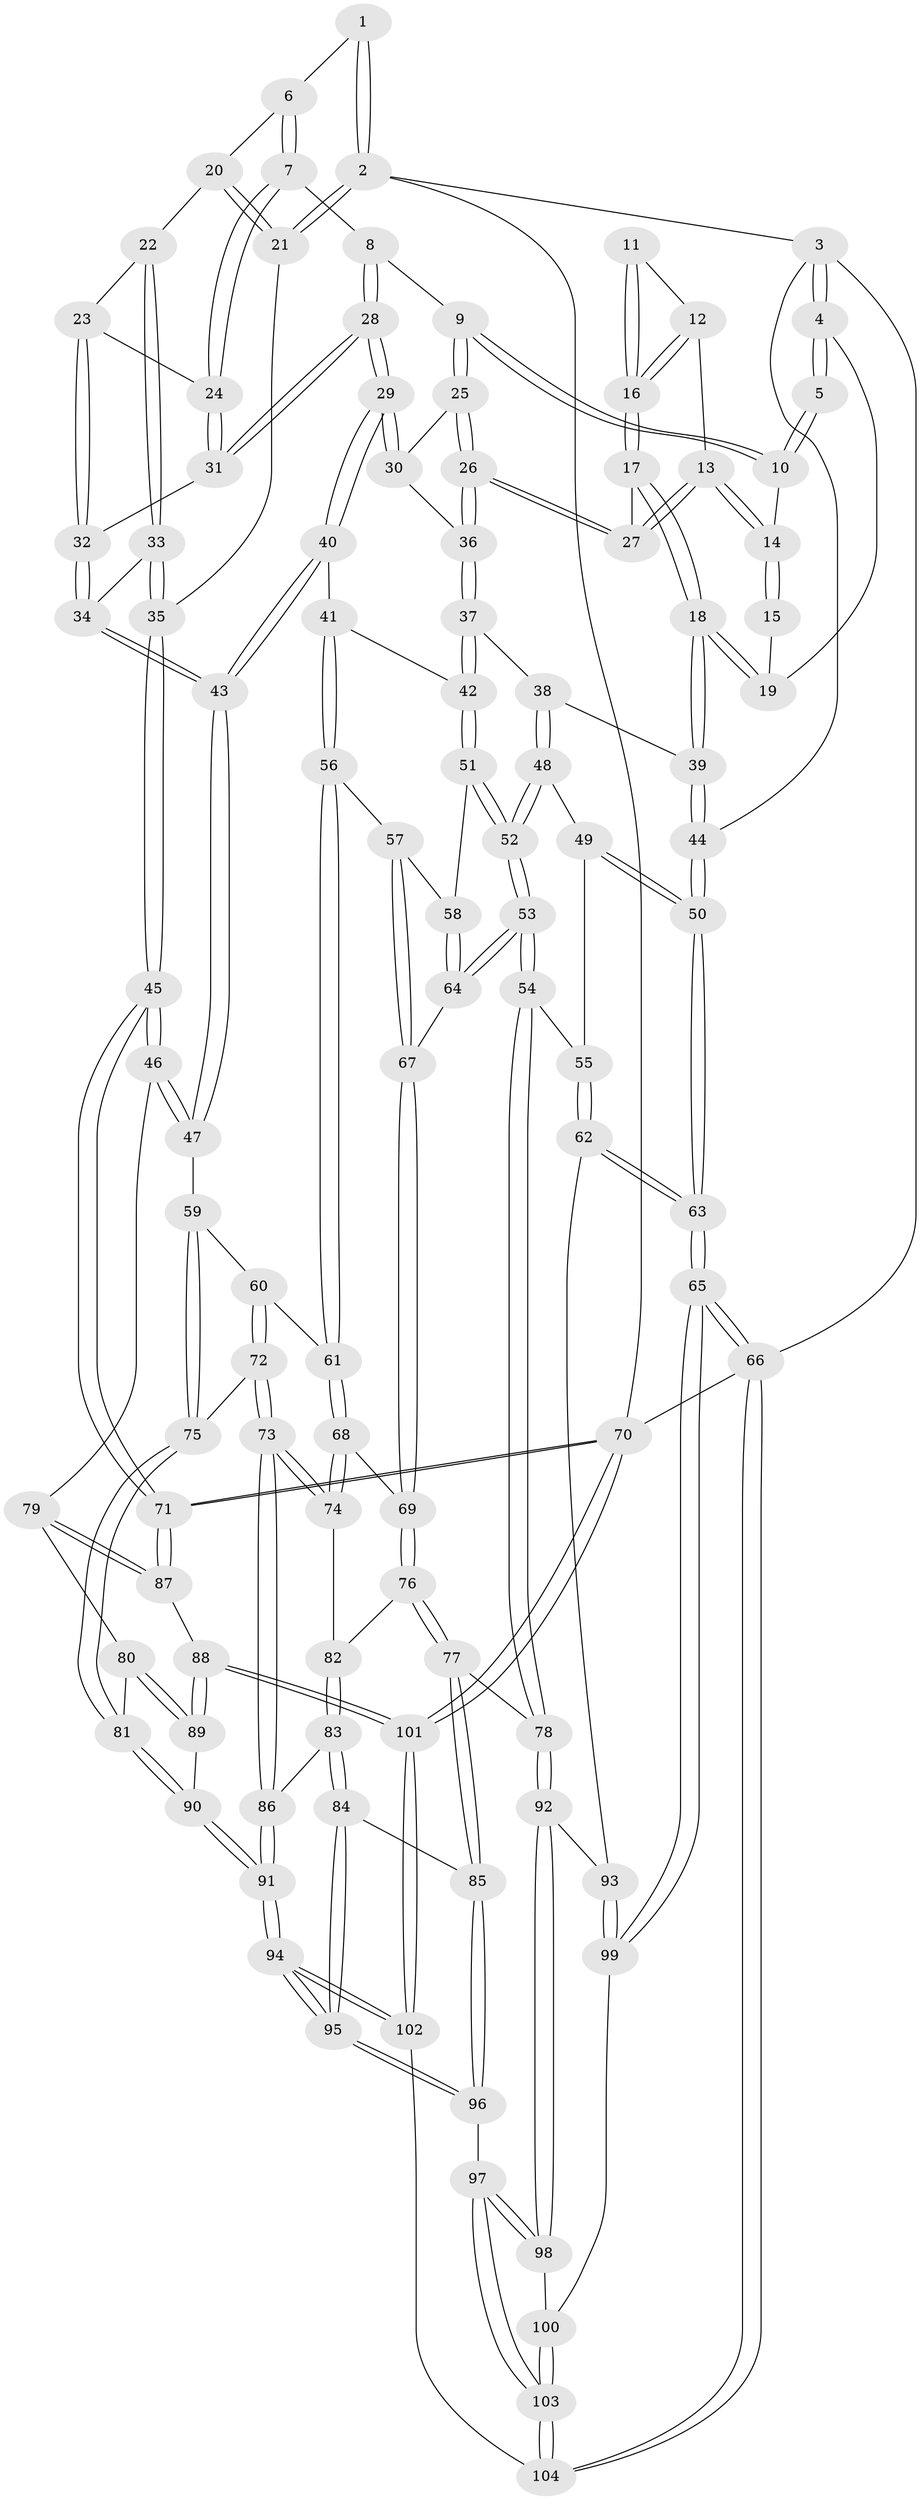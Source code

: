 // Generated by graph-tools (version 1.1) at 2025/38/03/09/25 02:38:31]
// undirected, 104 vertices, 257 edges
graph export_dot {
graph [start="1"]
  node [color=gray90,style=filled];
  1 [pos="+0.8235752522240513+0"];
  2 [pos="+1+0"];
  3 [pos="+0+0"];
  4 [pos="+0+0"];
  5 [pos="+0.5183350255561746+0"];
  6 [pos="+0.8452637372397747+0.04225126342834005"];
  7 [pos="+0.755319079463144+0.102147711722309"];
  8 [pos="+0.61952088862939+0.07925756343540621"];
  9 [pos="+0.5317725416369379+0.0011080032695148798"];
  10 [pos="+0.5122277458191066+0"];
  11 [pos="+0.33246827026001113+0.12145906724264681"];
  12 [pos="+0.35117763608986696+0.14451778501312607"];
  13 [pos="+0.4063312301042149+0.17069947962802112"];
  14 [pos="+0.4970308888015727+0"];
  15 [pos="+0.31878778768396737+0.07699848785661553"];
  16 [pos="+0.2862149119778374+0.2141206717408614"];
  17 [pos="+0.2775486835078694+0.22695406236892768"];
  18 [pos="+0.23405345645018594+0.2532696480115948"];
  19 [pos="+0.2602239615507628+0.07901144202048783"];
  20 [pos="+0.86335102574526+0.061511576787247786"];
  21 [pos="+1+0.15552453726675228"];
  22 [pos="+0.8788632931733618+0.1825996129444509"];
  23 [pos="+0.8212816369067624+0.20303475718153183"];
  24 [pos="+0.7531727923883597+0.13185655397909302"];
  25 [pos="+0.5277247046806048+0.09768116826530523"];
  26 [pos="+0.4462331708467459+0.2536870662960206"];
  27 [pos="+0.40504786479473737+0.18682768205696343"];
  28 [pos="+0.6610972271458972+0.29180939087814906"];
  29 [pos="+0.6573172387636741+0.29811717702113466"];
  30 [pos="+0.5468620787168591+0.2494223371721257"];
  31 [pos="+0.7131338878502632+0.2565475688513434"];
  32 [pos="+0.7693954281365337+0.2513587706865383"];
  33 [pos="+0.9227420320049566+0.23609057398256184"];
  34 [pos="+0.8673366823303116+0.30195007291698284"];
  35 [pos="+1+0.2532440733821829"];
  36 [pos="+0.4505066024381706+0.26549243269364114"];
  37 [pos="+0.4192351219178364+0.3233755368481629"];
  38 [pos="+0.23907142841382625+0.3144140106534021"];
  39 [pos="+0.21716162174689554+0.2789246242306001"];
  40 [pos="+0.6588791050739766+0.3421820800095603"];
  41 [pos="+0.6210840737817902+0.38481982761206934"];
  42 [pos="+0.45671092227718074+0.39629022848184237"];
  43 [pos="+0.8517970167024765+0.4567790728647481"];
  44 [pos="+0+0.14824607634247114"];
  45 [pos="+1+0.5449135139086969"];
  46 [pos="+1+0.5604307099681866"];
  47 [pos="+0.8775327963564777+0.49639373083963223"];
  48 [pos="+0.23703919044667024+0.3774669139209746"];
  49 [pos="+0.09470406212360466+0.447747396244218"];
  50 [pos="+0+0.15042468835054548"];
  51 [pos="+0.4418434181539971+0.43835793424734537"];
  52 [pos="+0.27000485964935983+0.4892784142548045"];
  53 [pos="+0.24835572355128294+0.5974557574923389"];
  54 [pos="+0.220607137750022+0.6448248413288075"];
  55 [pos="+0.09510292019528825+0.4573550659181107"];
  56 [pos="+0.6128477364068289+0.47238581243166655"];
  57 [pos="+0.47163095558945667+0.49930093114132107"];
  58 [pos="+0.45706274055579243+0.4794913686879119"];
  59 [pos="+0.8054305489242585+0.5370889577891722"];
  60 [pos="+0.6371153596811175+0.557942319281075"];
  61 [pos="+0.6303434987247057+0.5549612176006706"];
  62 [pos="+0+0.6346044807030343"];
  63 [pos="+0+0.6298814554019785"];
  64 [pos="+0.35528377643624254+0.5760451438299969"];
  65 [pos="+0+0.9819156230028797"];
  66 [pos="+0+1"];
  67 [pos="+0.49465252502109114+0.5882056248515968"];
  68 [pos="+0.5721832635738227+0.5877508850242402"];
  69 [pos="+0.4999524663939559+0.5943793897468008"];
  70 [pos="+1+1"];
  71 [pos="+1+1"];
  72 [pos="+0.6989037438069448+0.723662519197436"];
  73 [pos="+0.616965173933846+0.7473671559788081"];
  74 [pos="+0.5979691797021914+0.72775955832121"];
  75 [pos="+0.7161753808769146+0.7276625337880104"];
  76 [pos="+0.4699359415128331+0.6809748439951596"];
  77 [pos="+0.28694642870251386+0.7069754945173446"];
  78 [pos="+0.2106311495358437+0.6747776575920207"];
  79 [pos="+1+0.597308126663778"];
  80 [pos="+0.9442718180490836+0.645342401845022"];
  81 [pos="+0.7304111103313305+0.7391408758828687"];
  82 [pos="+0.47248759394698997+0.6844827204227351"];
  83 [pos="+0.4832368464272984+0.7967454038779253"];
  84 [pos="+0.46433976025528434+0.8161587311380523"];
  85 [pos="+0.4026016255754285+0.8422071631561081"];
  86 [pos="+0.5904530244871697+0.7964374164039567"];
  87 [pos="+0.9293341327596859+0.8369386060728012"];
  88 [pos="+0.8295170307905247+0.878184209130341"];
  89 [pos="+0.8073716498864307+0.8422177199393466"];
  90 [pos="+0.7628876202510202+0.805884803618815"];
  91 [pos="+0.6095945171000886+0.9145113904819604"];
  92 [pos="+0.19569046761204356+0.6846666701957135"];
  93 [pos="+0.1913014134531551+0.6845340855953324"];
  94 [pos="+0.597907255806734+0.9655257587723529"];
  95 [pos="+0.5895325129389823+0.9613992331004153"];
  96 [pos="+0.3934064872832271+0.910584708188172"];
  97 [pos="+0.36348113369262997+0.9464827553521921"];
  98 [pos="+0.19340631113536597+0.7866028051613656"];
  99 [pos="+0+0.9053395445869915"];
  100 [pos="+0.1602847124499958+0.924349442961754"];
  101 [pos="+0.808175152698607+1"];
  102 [pos="+0.68000999302275+1"];
  103 [pos="+0.25637870408915064+1"];
  104 [pos="+0.25579327486428016+1"];
  1 -- 2;
  1 -- 2;
  1 -- 6;
  2 -- 3;
  2 -- 21;
  2 -- 21;
  2 -- 70;
  3 -- 4;
  3 -- 4;
  3 -- 44;
  3 -- 66;
  4 -- 5;
  4 -- 5;
  4 -- 19;
  5 -- 10;
  5 -- 10;
  6 -- 7;
  6 -- 7;
  6 -- 20;
  7 -- 8;
  7 -- 24;
  7 -- 24;
  8 -- 9;
  8 -- 28;
  8 -- 28;
  9 -- 10;
  9 -- 10;
  9 -- 25;
  9 -- 25;
  10 -- 14;
  11 -- 12;
  11 -- 16;
  11 -- 16;
  12 -- 13;
  12 -- 16;
  12 -- 16;
  13 -- 14;
  13 -- 14;
  13 -- 27;
  13 -- 27;
  14 -- 15;
  14 -- 15;
  15 -- 19;
  16 -- 17;
  16 -- 17;
  17 -- 18;
  17 -- 18;
  17 -- 27;
  18 -- 19;
  18 -- 19;
  18 -- 39;
  18 -- 39;
  20 -- 21;
  20 -- 21;
  20 -- 22;
  21 -- 35;
  22 -- 23;
  22 -- 33;
  22 -- 33;
  23 -- 24;
  23 -- 32;
  23 -- 32;
  24 -- 31;
  24 -- 31;
  25 -- 26;
  25 -- 26;
  25 -- 30;
  26 -- 27;
  26 -- 27;
  26 -- 36;
  26 -- 36;
  28 -- 29;
  28 -- 29;
  28 -- 31;
  28 -- 31;
  29 -- 30;
  29 -- 30;
  29 -- 40;
  29 -- 40;
  30 -- 36;
  31 -- 32;
  32 -- 34;
  32 -- 34;
  33 -- 34;
  33 -- 35;
  33 -- 35;
  34 -- 43;
  34 -- 43;
  35 -- 45;
  35 -- 45;
  36 -- 37;
  36 -- 37;
  37 -- 38;
  37 -- 42;
  37 -- 42;
  38 -- 39;
  38 -- 48;
  38 -- 48;
  39 -- 44;
  39 -- 44;
  40 -- 41;
  40 -- 43;
  40 -- 43;
  41 -- 42;
  41 -- 56;
  41 -- 56;
  42 -- 51;
  42 -- 51;
  43 -- 47;
  43 -- 47;
  44 -- 50;
  44 -- 50;
  45 -- 46;
  45 -- 46;
  45 -- 71;
  45 -- 71;
  46 -- 47;
  46 -- 47;
  46 -- 79;
  47 -- 59;
  48 -- 49;
  48 -- 52;
  48 -- 52;
  49 -- 50;
  49 -- 50;
  49 -- 55;
  50 -- 63;
  50 -- 63;
  51 -- 52;
  51 -- 52;
  51 -- 58;
  52 -- 53;
  52 -- 53;
  53 -- 54;
  53 -- 54;
  53 -- 64;
  53 -- 64;
  54 -- 55;
  54 -- 78;
  54 -- 78;
  55 -- 62;
  55 -- 62;
  56 -- 57;
  56 -- 61;
  56 -- 61;
  57 -- 58;
  57 -- 67;
  57 -- 67;
  58 -- 64;
  58 -- 64;
  59 -- 60;
  59 -- 75;
  59 -- 75;
  60 -- 61;
  60 -- 72;
  60 -- 72;
  61 -- 68;
  61 -- 68;
  62 -- 63;
  62 -- 63;
  62 -- 93;
  63 -- 65;
  63 -- 65;
  64 -- 67;
  65 -- 66;
  65 -- 66;
  65 -- 99;
  65 -- 99;
  66 -- 104;
  66 -- 104;
  66 -- 70;
  67 -- 69;
  67 -- 69;
  68 -- 69;
  68 -- 74;
  68 -- 74;
  69 -- 76;
  69 -- 76;
  70 -- 71;
  70 -- 71;
  70 -- 101;
  70 -- 101;
  71 -- 87;
  71 -- 87;
  72 -- 73;
  72 -- 73;
  72 -- 75;
  73 -- 74;
  73 -- 74;
  73 -- 86;
  73 -- 86;
  74 -- 82;
  75 -- 81;
  75 -- 81;
  76 -- 77;
  76 -- 77;
  76 -- 82;
  77 -- 78;
  77 -- 85;
  77 -- 85;
  78 -- 92;
  78 -- 92;
  79 -- 80;
  79 -- 87;
  79 -- 87;
  80 -- 81;
  80 -- 89;
  80 -- 89;
  81 -- 90;
  81 -- 90;
  82 -- 83;
  82 -- 83;
  83 -- 84;
  83 -- 84;
  83 -- 86;
  84 -- 85;
  84 -- 95;
  84 -- 95;
  85 -- 96;
  85 -- 96;
  86 -- 91;
  86 -- 91;
  87 -- 88;
  88 -- 89;
  88 -- 89;
  88 -- 101;
  88 -- 101;
  89 -- 90;
  90 -- 91;
  90 -- 91;
  91 -- 94;
  91 -- 94;
  92 -- 93;
  92 -- 98;
  92 -- 98;
  93 -- 99;
  93 -- 99;
  94 -- 95;
  94 -- 95;
  94 -- 102;
  94 -- 102;
  95 -- 96;
  95 -- 96;
  96 -- 97;
  97 -- 98;
  97 -- 98;
  97 -- 103;
  97 -- 103;
  98 -- 100;
  99 -- 100;
  100 -- 103;
  100 -- 103;
  101 -- 102;
  101 -- 102;
  102 -- 104;
  103 -- 104;
  103 -- 104;
}
